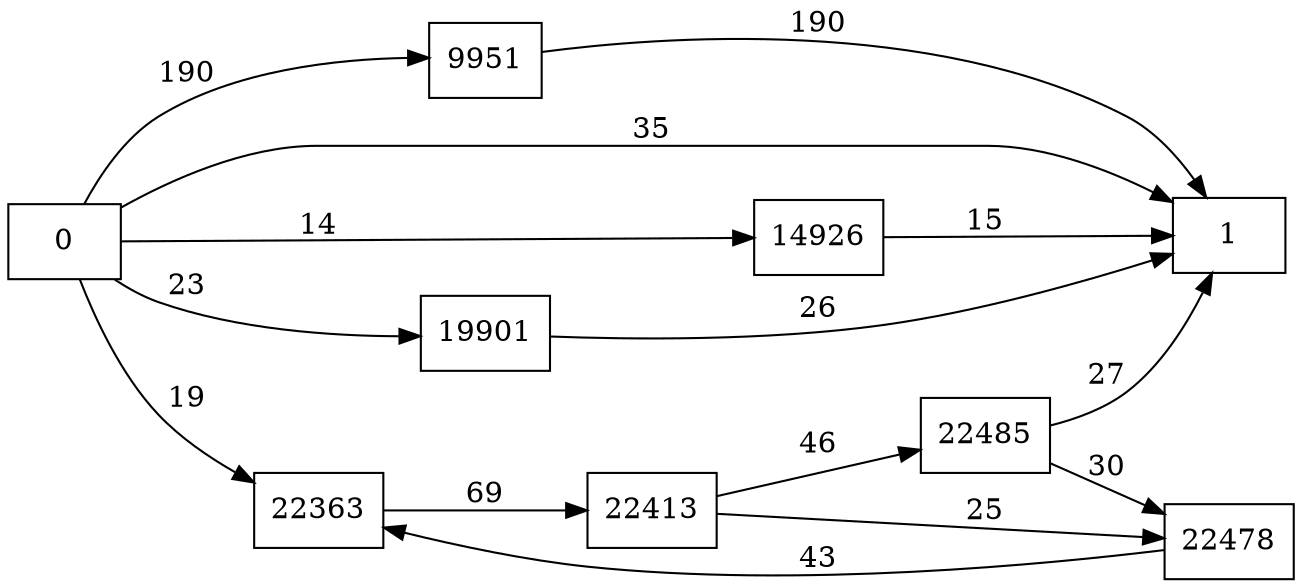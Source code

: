 digraph {
	graph [rankdir=LR]
	node [shape=rectangle]
	9951 -> 1 [label=190]
	14926 -> 1 [label=15]
	19901 -> 1 [label=26]
	22363 -> 22413 [label=69]
	22413 -> 22478 [label=25]
	22413 -> 22485 [label=46]
	22478 -> 22363 [label=43]
	22485 -> 22478 [label=30]
	22485 -> 1 [label=27]
	0 -> 1 [label=35]
	0 -> 9951 [label=190]
	0 -> 14926 [label=14]
	0 -> 19901 [label=23]
	0 -> 22363 [label=19]
}
